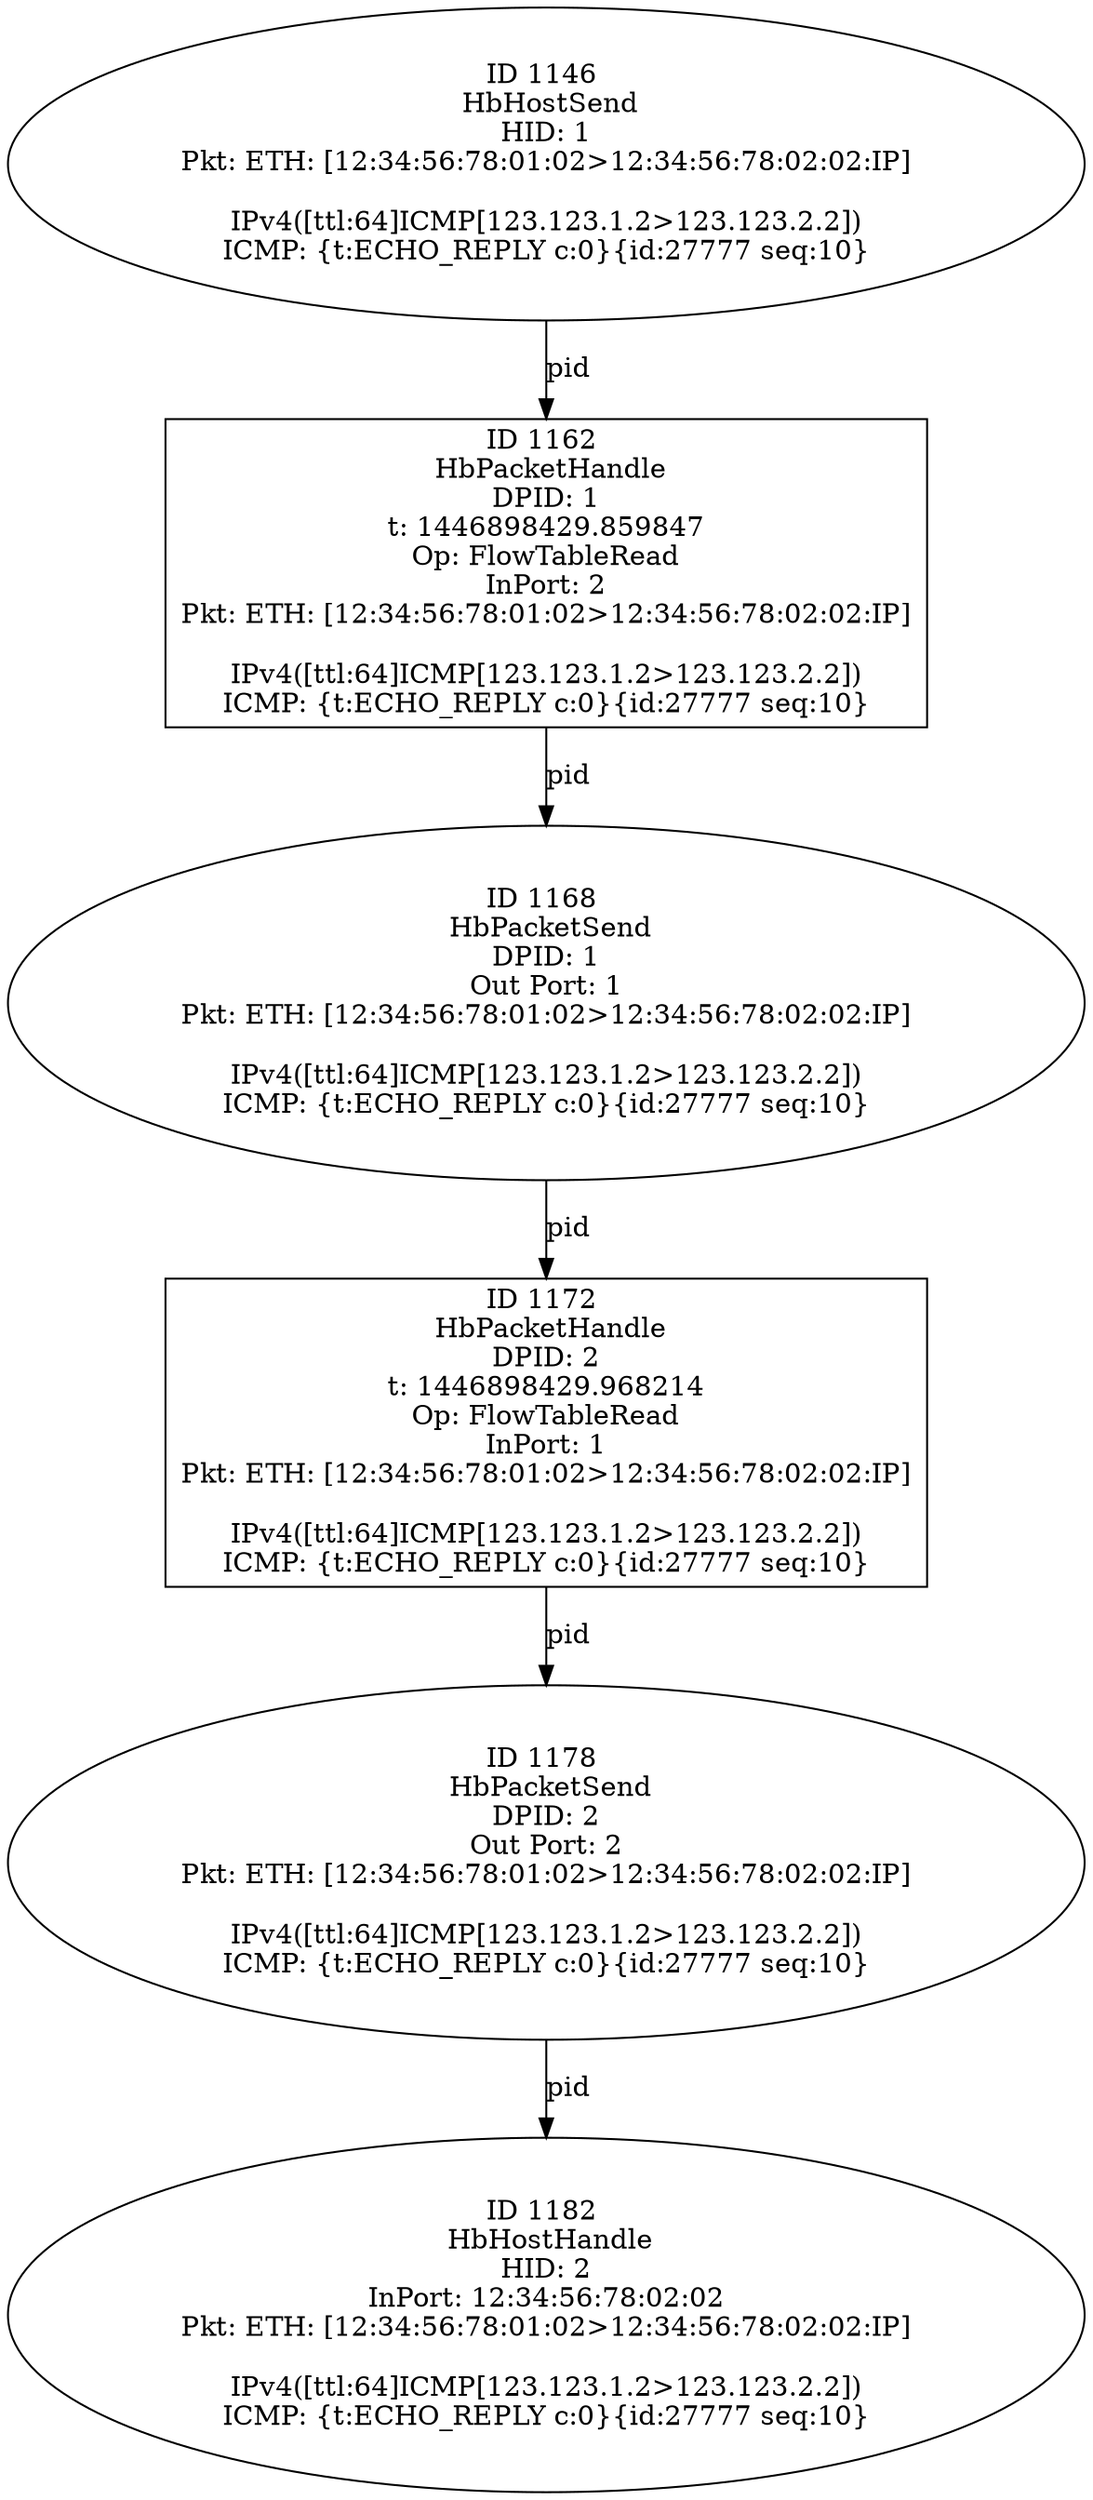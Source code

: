 strict digraph G {
1162 [shape=box, event=<hb_events.HbPacketHandle object at 0x10f9fdc50>, label="ID 1162 
 HbPacketHandle
DPID: 1
t: 1446898429.859847
Op: FlowTableRead
InPort: 2
Pkt: ETH: [12:34:56:78:01:02>12:34:56:78:02:02:IP]

IPv4([ttl:64]ICMP[123.123.1.2>123.123.2.2])
ICMP: {t:ECHO_REPLY c:0}{id:27777 seq:10}"];
1168 [shape=oval, event=<hb_events.HbPacketSend object at 0x10f9fdcd0>, label="ID 1168 
 HbPacketSend
DPID: 1
Out Port: 1
Pkt: ETH: [12:34:56:78:01:02>12:34:56:78:02:02:IP]

IPv4([ttl:64]ICMP[123.123.1.2>123.123.2.2])
ICMP: {t:ECHO_REPLY c:0}{id:27777 seq:10}"];
1172 [shape=box, event=<hb_events.HbPacketHandle object at 0x10fac01d0>, label="ID 1172 
 HbPacketHandle
DPID: 2
t: 1446898429.968214
Op: FlowTableRead
InPort: 1
Pkt: ETH: [12:34:56:78:01:02>12:34:56:78:02:02:IP]

IPv4([ttl:64]ICMP[123.123.1.2>123.123.2.2])
ICMP: {t:ECHO_REPLY c:0}{id:27777 seq:10}"];
1146 [shape=oval, event=<hb_events.HbHostSend object at 0x10f9ebe50>, label="ID 1146 
 HbHostSend
HID: 1
Pkt: ETH: [12:34:56:78:01:02>12:34:56:78:02:02:IP]

IPv4([ttl:64]ICMP[123.123.1.2>123.123.2.2])
ICMP: {t:ECHO_REPLY c:0}{id:27777 seq:10}"];
1178 [shape=oval, event=<hb_events.HbPacketSend object at 0x10fac7550>, label="ID 1178 
 HbPacketSend
DPID: 2
Out Port: 2
Pkt: ETH: [12:34:56:78:01:02>12:34:56:78:02:02:IP]

IPv4([ttl:64]ICMP[123.123.1.2>123.123.2.2])
ICMP: {t:ECHO_REPLY c:0}{id:27777 seq:10}"];
1182 [shape=oval, event=<hb_events.HbHostHandle object at 0x10fac7850>, label="ID 1182 
 HbHostHandle
HID: 2
InPort: 12:34:56:78:02:02
Pkt: ETH: [12:34:56:78:01:02>12:34:56:78:02:02:IP]

IPv4([ttl:64]ICMP[123.123.1.2>123.123.2.2])
ICMP: {t:ECHO_REPLY c:0}{id:27777 seq:10}"];
1162 -> 1168  [rel=pid, label=pid];
1168 -> 1172  [rel=pid, label=pid];
1172 -> 1178  [rel=pid, label=pid];
1146 -> 1162  [rel=pid, label=pid];
1178 -> 1182  [rel=pid, label=pid];
}
